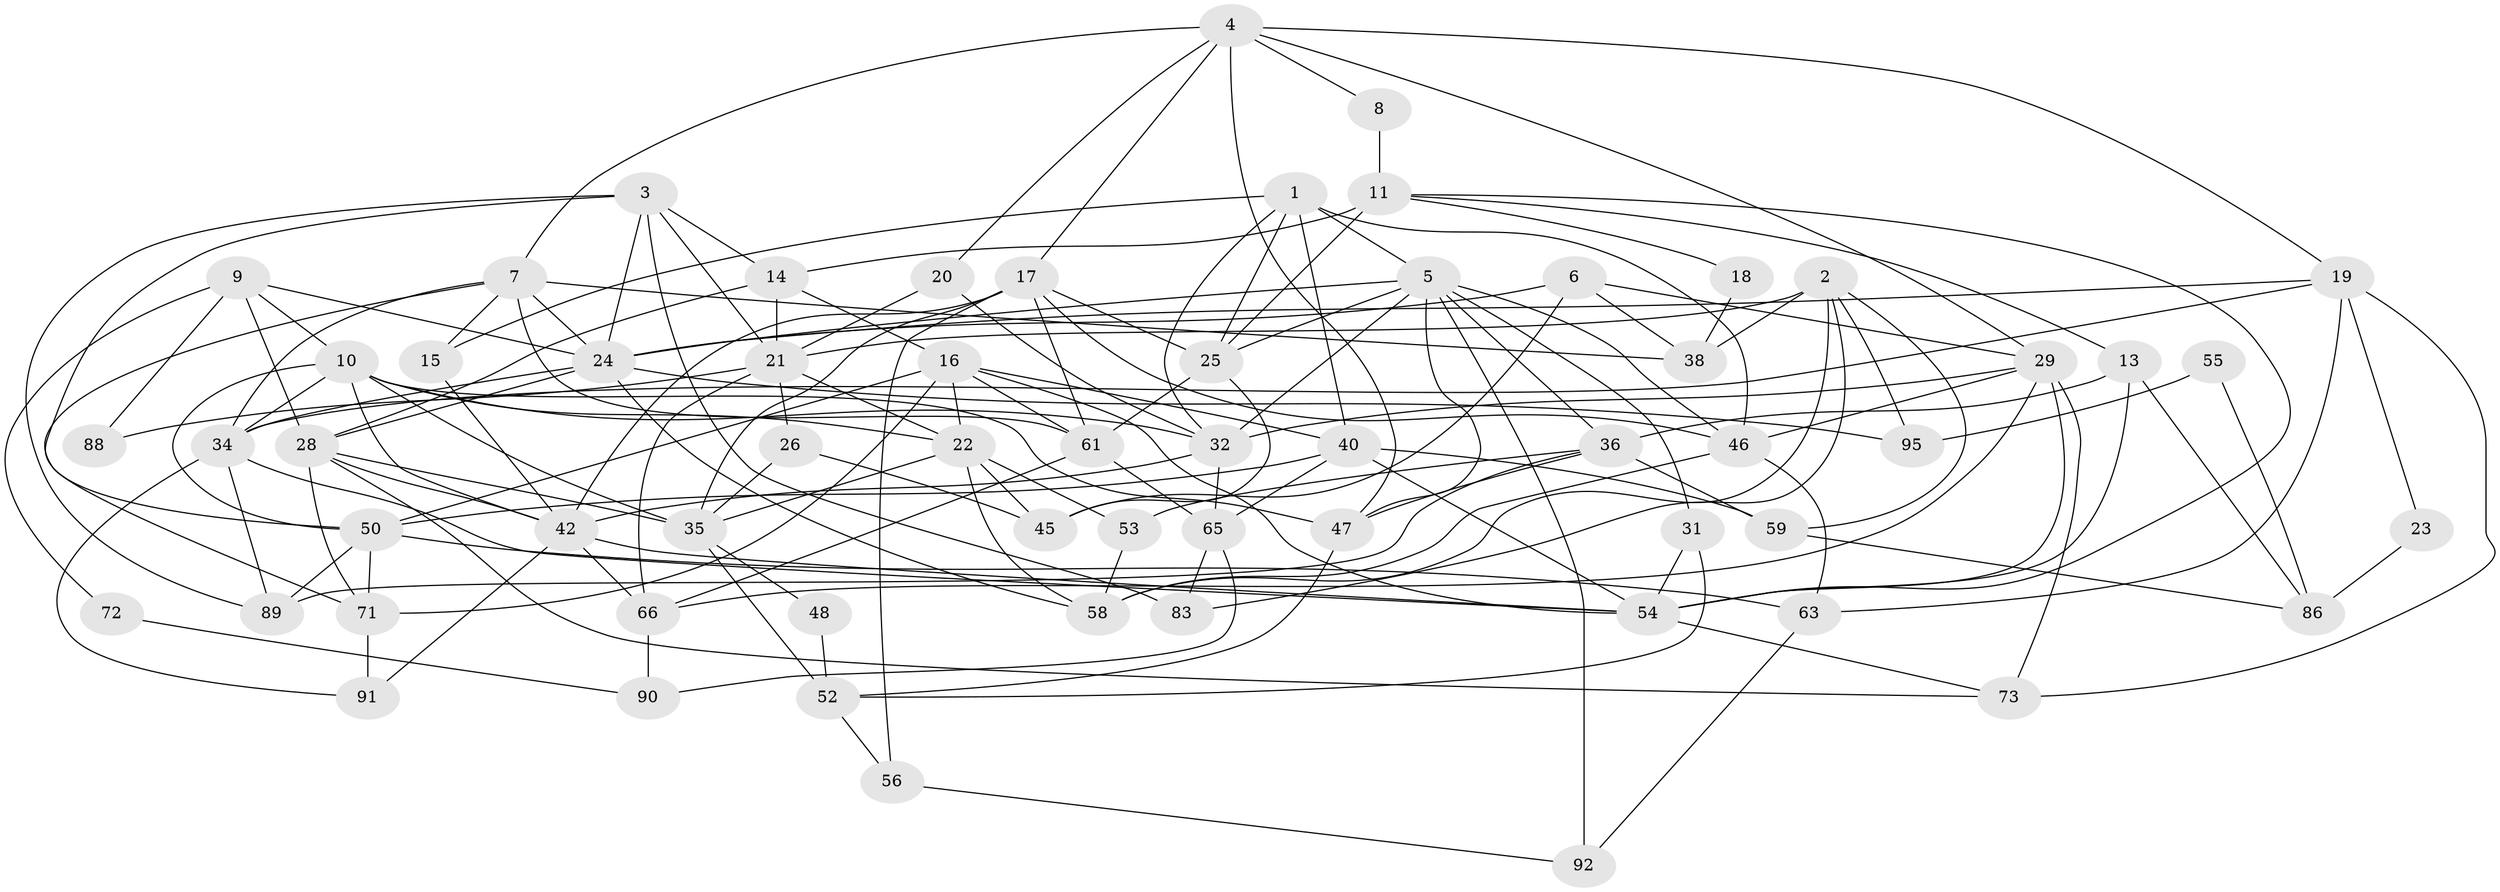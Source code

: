 // Generated by graph-tools (version 1.1) at 2025/24/03/03/25 07:24:03]
// undirected, 62 vertices, 156 edges
graph export_dot {
graph [start="1"]
  node [color=gray90,style=filled];
  1 [super="+43"];
  2 [super="+39"];
  3 [super="+98"];
  4 [super="+44"];
  5 [super="+57"];
  6;
  7 [super="+67"];
  8 [super="+62"];
  9 [super="+69"];
  10 [super="+12"];
  11 [super="+27"];
  13 [super="+96"];
  14 [super="+41"];
  15;
  16 [super="+80"];
  17 [super="+49"];
  18;
  19;
  20 [super="+85"];
  21 [super="+100"];
  22 [super="+30"];
  23;
  24 [super="+51"];
  25 [super="+97"];
  26;
  28 [super="+33"];
  29 [super="+94"];
  31;
  32 [super="+82"];
  34 [super="+87"];
  35 [super="+37"];
  36;
  38 [super="+75"];
  40 [super="+84"];
  42 [super="+74"];
  45;
  46 [super="+76"];
  47 [super="+64"];
  48;
  50 [super="+79"];
  52 [super="+81"];
  53;
  54 [super="+68"];
  55;
  56;
  58 [super="+77"];
  59 [super="+60"];
  61 [super="+78"];
  63;
  65 [super="+70"];
  66 [super="+99"];
  71;
  72;
  73 [super="+93"];
  83;
  86;
  88;
  89;
  90;
  91;
  92;
  95;
  1 -- 32;
  1 -- 25;
  1 -- 40;
  1 -- 15;
  1 -- 5;
  1 -- 46;
  2 -- 83;
  2 -- 58;
  2 -- 38;
  2 -- 59;
  2 -- 21 [weight=2];
  2 -- 95;
  3 -- 83;
  3 -- 21;
  3 -- 24;
  3 -- 89;
  3 -- 14;
  3 -- 50;
  4 -- 17;
  4 -- 29;
  4 -- 19;
  4 -- 7;
  4 -- 8;
  4 -- 47;
  4 -- 20;
  5 -- 47;
  5 -- 31;
  5 -- 32;
  5 -- 36;
  5 -- 24;
  5 -- 25;
  5 -- 92;
  5 -- 46;
  6 -- 45;
  6 -- 29;
  6 -- 38;
  6 -- 24;
  7 -- 15;
  7 -- 34;
  7 -- 61;
  7 -- 24;
  7 -- 71;
  7 -- 38;
  8 -- 11 [weight=2];
  9 -- 72;
  9 -- 88;
  9 -- 28;
  9 -- 10;
  9 -- 24;
  10 -- 32;
  10 -- 22;
  10 -- 34;
  10 -- 50;
  10 -- 42;
  10 -- 47;
  10 -- 35;
  11 -- 25 [weight=2];
  11 -- 18;
  11 -- 54;
  11 -- 13;
  11 -- 14;
  13 -- 54;
  13 -- 36;
  13 -- 86;
  14 -- 16;
  14 -- 28;
  14 -- 21;
  15 -- 42;
  16 -- 22;
  16 -- 54;
  16 -- 71;
  16 -- 61;
  16 -- 50;
  16 -- 40;
  17 -- 46;
  17 -- 25;
  17 -- 56;
  17 -- 35;
  17 -- 61;
  17 -- 42;
  18 -- 38;
  19 -- 34;
  19 -- 23;
  19 -- 63;
  19 -- 73;
  19 -- 24;
  20 -- 21;
  20 -- 32;
  21 -- 88;
  21 -- 22;
  21 -- 26;
  21 -- 66;
  22 -- 45;
  22 -- 53;
  22 -- 58;
  22 -- 35;
  23 -- 86;
  24 -- 28;
  24 -- 34;
  24 -- 95;
  24 -- 58;
  25 -- 45;
  25 -- 61;
  26 -- 45;
  26 -- 35;
  28 -- 35;
  28 -- 73;
  28 -- 71;
  28 -- 42;
  29 -- 54;
  29 -- 46;
  29 -- 32;
  29 -- 73;
  29 -- 66;
  31 -- 54;
  31 -- 52;
  32 -- 42 [weight=2];
  32 -- 65 [weight=2];
  34 -- 91;
  34 -- 89;
  34 -- 54;
  35 -- 48;
  35 -- 52;
  36 -- 89;
  36 -- 53;
  36 -- 59;
  36 -- 47;
  40 -- 54;
  40 -- 65;
  40 -- 50;
  40 -- 59;
  42 -- 66;
  42 -- 54;
  42 -- 91;
  46 -- 63;
  46 -- 58;
  47 -- 52;
  48 -- 52;
  50 -- 63;
  50 -- 71;
  50 -- 89;
  52 -- 56;
  53 -- 58;
  54 -- 73;
  55 -- 95;
  55 -- 86;
  56 -- 92;
  59 -- 86;
  61 -- 66;
  61 -- 65;
  63 -- 92;
  65 -- 83;
  65 -- 90;
  66 -- 90;
  71 -- 91;
  72 -- 90;
}
